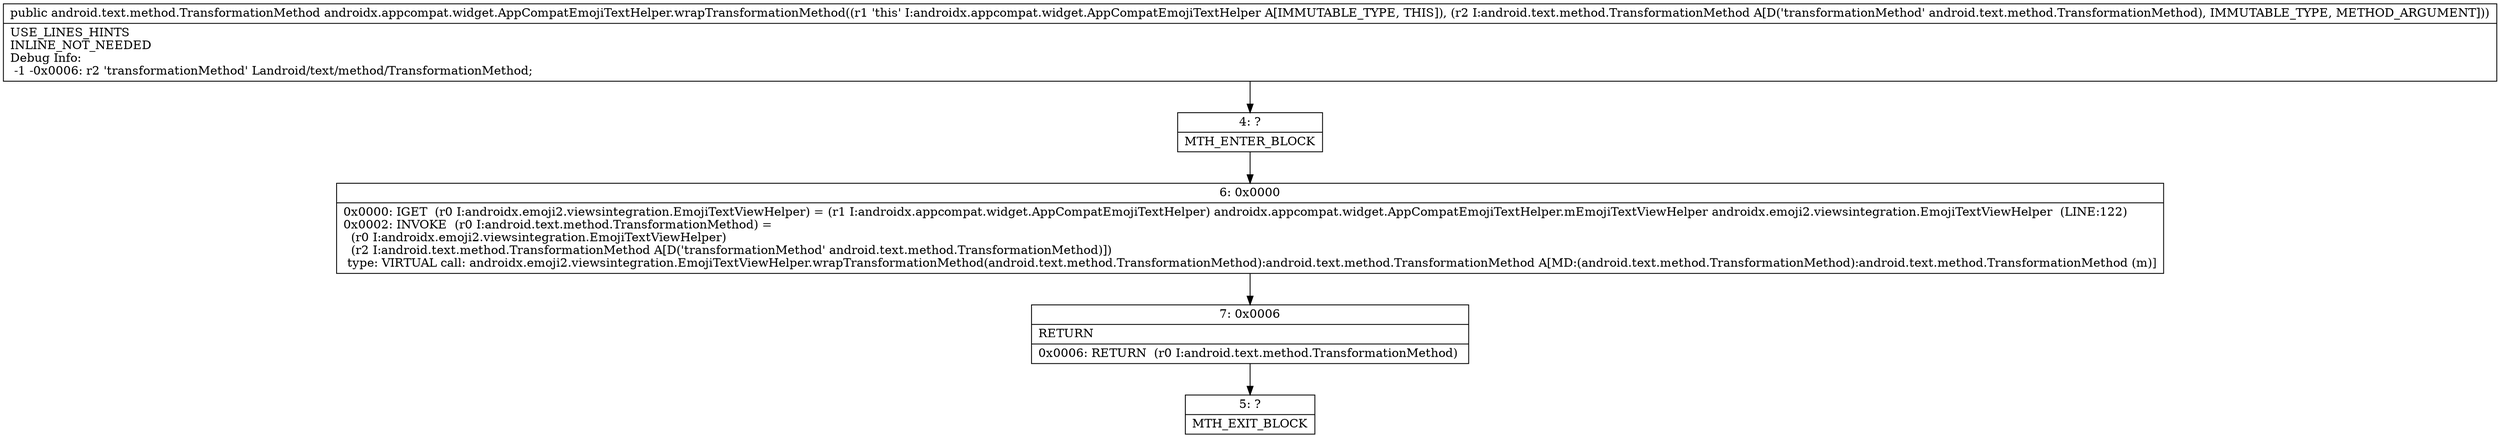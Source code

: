 digraph "CFG forandroidx.appcompat.widget.AppCompatEmojiTextHelper.wrapTransformationMethod(Landroid\/text\/method\/TransformationMethod;)Landroid\/text\/method\/TransformationMethod;" {
Node_4 [shape=record,label="{4\:\ ?|MTH_ENTER_BLOCK\l}"];
Node_6 [shape=record,label="{6\:\ 0x0000|0x0000: IGET  (r0 I:androidx.emoji2.viewsintegration.EmojiTextViewHelper) = (r1 I:androidx.appcompat.widget.AppCompatEmojiTextHelper) androidx.appcompat.widget.AppCompatEmojiTextHelper.mEmojiTextViewHelper androidx.emoji2.viewsintegration.EmojiTextViewHelper  (LINE:122)\l0x0002: INVOKE  (r0 I:android.text.method.TransformationMethod) = \l  (r0 I:androidx.emoji2.viewsintegration.EmojiTextViewHelper)\l  (r2 I:android.text.method.TransformationMethod A[D('transformationMethod' android.text.method.TransformationMethod)])\l type: VIRTUAL call: androidx.emoji2.viewsintegration.EmojiTextViewHelper.wrapTransformationMethod(android.text.method.TransformationMethod):android.text.method.TransformationMethod A[MD:(android.text.method.TransformationMethod):android.text.method.TransformationMethod (m)]\l}"];
Node_7 [shape=record,label="{7\:\ 0x0006|RETURN\l|0x0006: RETURN  (r0 I:android.text.method.TransformationMethod) \l}"];
Node_5 [shape=record,label="{5\:\ ?|MTH_EXIT_BLOCK\l}"];
MethodNode[shape=record,label="{public android.text.method.TransformationMethod androidx.appcompat.widget.AppCompatEmojiTextHelper.wrapTransformationMethod((r1 'this' I:androidx.appcompat.widget.AppCompatEmojiTextHelper A[IMMUTABLE_TYPE, THIS]), (r2 I:android.text.method.TransformationMethod A[D('transformationMethod' android.text.method.TransformationMethod), IMMUTABLE_TYPE, METHOD_ARGUMENT]))  | USE_LINES_HINTS\lINLINE_NOT_NEEDED\lDebug Info:\l  \-1 \-0x0006: r2 'transformationMethod' Landroid\/text\/method\/TransformationMethod;\l}"];
MethodNode -> Node_4;Node_4 -> Node_6;
Node_6 -> Node_7;
Node_7 -> Node_5;
}

